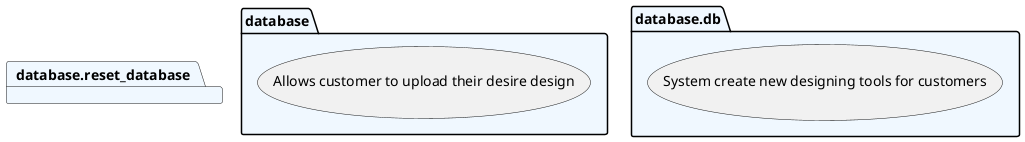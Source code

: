 @startuml packages
set namespaceSeparator none
package "database" as database #aliceblue {
    usecase "Allows customer to upload their desire design" as upload_design
}
package "database.db" as database.db #aliceblue {
    usecase "Allows customer to access available online design" as virtual_design
}
package "database.reset_database" as database.reset_database #aliceblue {
    usecase "System create new designing tools for customers" as virtual_design
}
@enduml